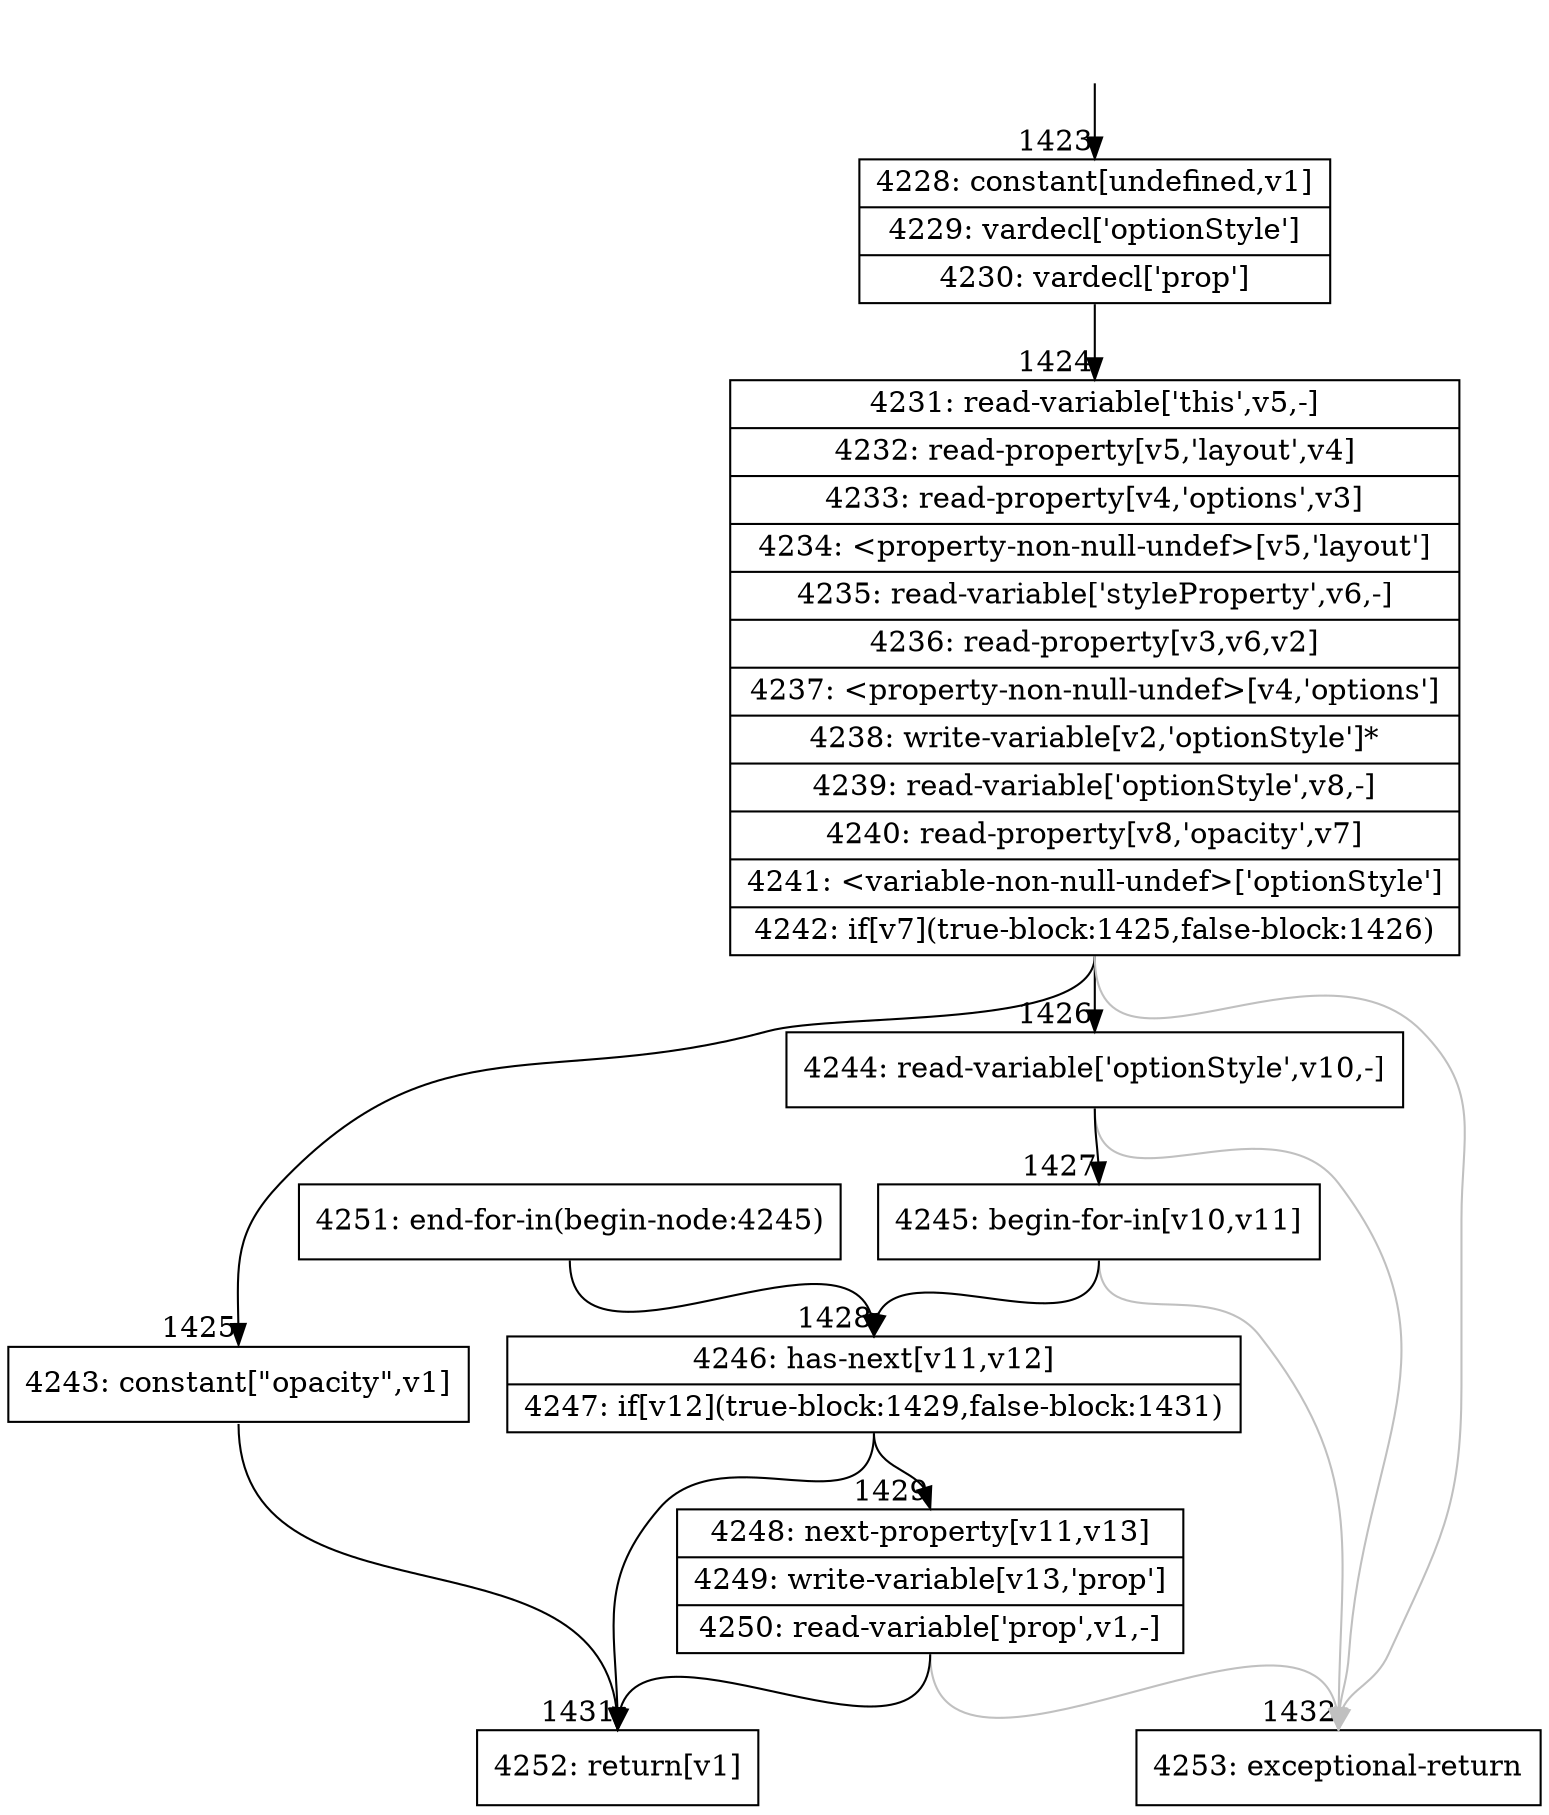 digraph {
rankdir="TD"
BB_entry131[shape=none,label=""];
BB_entry131 -> BB1423 [tailport=s, headport=n, headlabel="    1423"]
BB1423 [shape=record label="{4228: constant[undefined,v1]|4229: vardecl['optionStyle']|4230: vardecl['prop']}" ] 
BB1423 -> BB1424 [tailport=s, headport=n, headlabel="      1424"]
BB1424 [shape=record label="{4231: read-variable['this',v5,-]|4232: read-property[v5,'layout',v4]|4233: read-property[v4,'options',v3]|4234: \<property-non-null-undef\>[v5,'layout']|4235: read-variable['styleProperty',v6,-]|4236: read-property[v3,v6,v2]|4237: \<property-non-null-undef\>[v4,'options']|4238: write-variable[v2,'optionStyle']*|4239: read-variable['optionStyle',v8,-]|4240: read-property[v8,'opacity',v7]|4241: \<variable-non-null-undef\>['optionStyle']|4242: if[v7](true-block:1425,false-block:1426)}" ] 
BB1424 -> BB1425 [tailport=s, headport=n, headlabel="      1425"]
BB1424 -> BB1426 [tailport=s, headport=n, headlabel="      1426"]
BB1424 -> BB1432 [tailport=s, headport=n, color=gray, headlabel="      1432"]
BB1425 [shape=record label="{4243: constant[\"opacity\",v1]}" ] 
BB1425 -> BB1431 [tailport=s, headport=n, headlabel="      1431"]
BB1426 [shape=record label="{4244: read-variable['optionStyle',v10,-]}" ] 
BB1426 -> BB1427 [tailport=s, headport=n, headlabel="      1427"]
BB1426 -> BB1432 [tailport=s, headport=n, color=gray]
BB1427 [shape=record label="{4245: begin-for-in[v10,v11]}" ] 
BB1427 -> BB1428 [tailport=s, headport=n, headlabel="      1428"]
BB1427 -> BB1432 [tailport=s, headport=n, color=gray]
BB1428 [shape=record label="{4246: has-next[v11,v12]|4247: if[v12](true-block:1429,false-block:1431)}" ] 
BB1428 -> BB1429 [tailport=s, headport=n, headlabel="      1429"]
BB1428 -> BB1431 [tailport=s, headport=n]
BB1429 [shape=record label="{4248: next-property[v11,v13]|4249: write-variable[v13,'prop']|4250: read-variable['prop',v1,-]}" ] 
BB1429 -> BB1431 [tailport=s, headport=n]
BB1429 -> BB1432 [tailport=s, headport=n, color=gray]
BB1430 [shape=record label="{4251: end-for-in(begin-node:4245)}" ] 
BB1430 -> BB1428 [tailport=s, headport=n]
BB1431 [shape=record label="{4252: return[v1]}" ] 
BB1432 [shape=record label="{4253: exceptional-return}" ] 
//#$~ 1987
}
